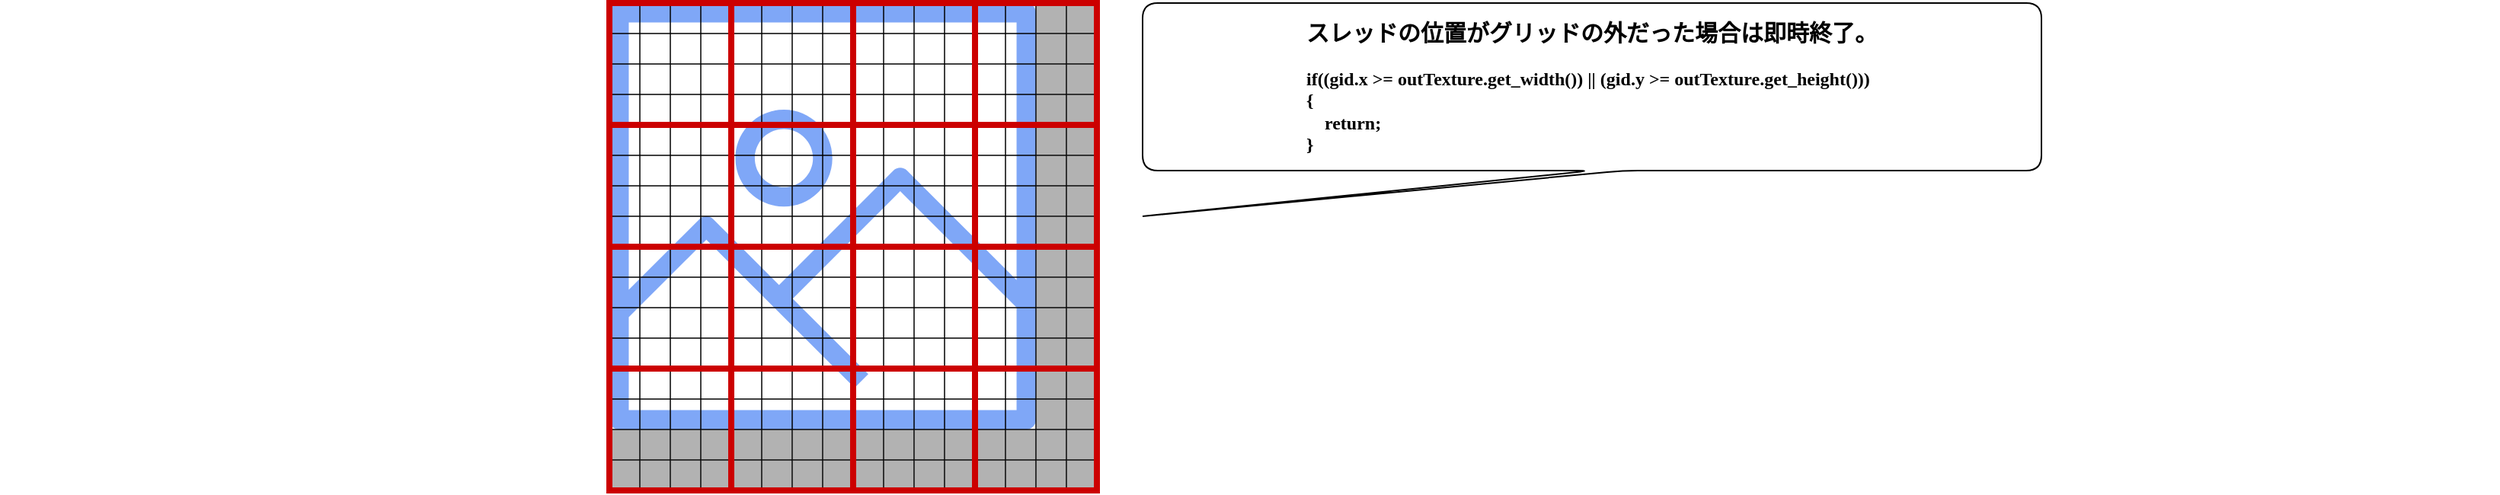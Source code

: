 <mxfile version="21.1.2" type="device">
  <diagram id="IPethDhe6ZVQqmIALtQ7" name="ページ1">
    <mxGraphModel dx="1418" dy="1944" grid="1" gridSize="10" guides="1" tooltips="1" connect="1" arrows="1" fold="1" page="1" pageScale="1" pageWidth="827" pageHeight="1169" math="0" shadow="0">
      <root>
        <mxCell id="0" />
        <mxCell id="1" parent="0" />
        <mxCell id="JXRzYk3_wMIeTqWAo9iV-1" value="" style="sketch=0;outlineConnect=0;fillColor=#0050ef;strokeColor=#001DBC;dashed=0;verticalLabelPosition=bottom;verticalAlign=top;align=center;html=1;fontSize=12;fontStyle=0;aspect=fixed;pointerEvents=1;shape=mxgraph.aws4.container_registry_image;fontColor=#ffffff;opacity=50;" vertex="1" parent="1">
          <mxGeometry x="400" width="280" height="280" as="geometry" />
        </mxCell>
        <mxCell id="JXRzYk3_wMIeTqWAo9iV-2" value="" style="whiteSpace=wrap;html=1;aspect=fixed;opacity=50;fillColor=none;" vertex="1" parent="1">
          <mxGeometry x="400" width="20" height="20" as="geometry" />
        </mxCell>
        <mxCell id="JXRzYk3_wMIeTqWAo9iV-3" value="" style="whiteSpace=wrap;html=1;aspect=fixed;opacity=50;fillColor=none;" vertex="1" parent="1">
          <mxGeometry x="400" y="20" width="20" height="20" as="geometry" />
        </mxCell>
        <mxCell id="JXRzYk3_wMIeTqWAo9iV-4" value="" style="whiteSpace=wrap;html=1;aspect=fixed;opacity=50;fillColor=none;" vertex="1" parent="1">
          <mxGeometry x="400" y="40" width="20" height="20" as="geometry" />
        </mxCell>
        <mxCell id="JXRzYk3_wMIeTqWAo9iV-5" value="" style="whiteSpace=wrap;html=1;aspect=fixed;opacity=50;fillColor=none;" vertex="1" parent="1">
          <mxGeometry x="400" y="60" width="20" height="20" as="geometry" />
        </mxCell>
        <mxCell id="JXRzYk3_wMIeTqWAo9iV-6" value="" style="whiteSpace=wrap;html=1;aspect=fixed;opacity=50;fillColor=none;" vertex="1" parent="1">
          <mxGeometry x="420" width="20" height="20" as="geometry" />
        </mxCell>
        <mxCell id="JXRzYk3_wMIeTqWAo9iV-7" value="" style="whiteSpace=wrap;html=1;aspect=fixed;opacity=50;fillColor=none;" vertex="1" parent="1">
          <mxGeometry x="420" y="20" width="20" height="20" as="geometry" />
        </mxCell>
        <mxCell id="JXRzYk3_wMIeTqWAo9iV-8" value="" style="whiteSpace=wrap;html=1;aspect=fixed;opacity=50;fillColor=none;" vertex="1" parent="1">
          <mxGeometry x="420" y="40" width="20" height="20" as="geometry" />
        </mxCell>
        <mxCell id="JXRzYk3_wMIeTqWAo9iV-9" value="" style="whiteSpace=wrap;html=1;aspect=fixed;opacity=50;fillColor=none;" vertex="1" parent="1">
          <mxGeometry x="420" y="60" width="20" height="20" as="geometry" />
        </mxCell>
        <mxCell id="JXRzYk3_wMIeTqWAo9iV-10" value="" style="whiteSpace=wrap;html=1;aspect=fixed;opacity=50;fillColor=none;" vertex="1" parent="1">
          <mxGeometry x="440" width="20" height="20" as="geometry" />
        </mxCell>
        <mxCell id="JXRzYk3_wMIeTqWAo9iV-11" value="" style="whiteSpace=wrap;html=1;aspect=fixed;opacity=50;fillColor=none;" vertex="1" parent="1">
          <mxGeometry x="440" y="20" width="20" height="20" as="geometry" />
        </mxCell>
        <mxCell id="JXRzYk3_wMIeTqWAo9iV-12" value="" style="whiteSpace=wrap;html=1;aspect=fixed;opacity=50;fillColor=none;" vertex="1" parent="1">
          <mxGeometry x="440" y="40" width="20" height="20" as="geometry" />
        </mxCell>
        <mxCell id="JXRzYk3_wMIeTqWAo9iV-13" value="" style="whiteSpace=wrap;html=1;aspect=fixed;opacity=50;fillColor=none;" vertex="1" parent="1">
          <mxGeometry x="440" y="60" width="20" height="20" as="geometry" />
        </mxCell>
        <mxCell id="JXRzYk3_wMIeTqWAo9iV-14" value="" style="whiteSpace=wrap;html=1;aspect=fixed;opacity=50;fillColor=none;" vertex="1" parent="1">
          <mxGeometry x="460" width="20" height="20" as="geometry" />
        </mxCell>
        <mxCell id="JXRzYk3_wMIeTqWAo9iV-15" value="" style="whiteSpace=wrap;html=1;aspect=fixed;opacity=50;fillColor=none;" vertex="1" parent="1">
          <mxGeometry x="460" y="20" width="20" height="20" as="geometry" />
        </mxCell>
        <mxCell id="JXRzYk3_wMIeTqWAo9iV-16" value="" style="whiteSpace=wrap;html=1;aspect=fixed;opacity=50;fillColor=none;" vertex="1" parent="1">
          <mxGeometry x="460" y="40" width="20" height="20" as="geometry" />
        </mxCell>
        <mxCell id="JXRzYk3_wMIeTqWAo9iV-17" value="" style="whiteSpace=wrap;html=1;aspect=fixed;opacity=50;fillColor=none;" vertex="1" parent="1">
          <mxGeometry x="460" y="60" width="20" height="20" as="geometry" />
        </mxCell>
        <mxCell id="JXRzYk3_wMIeTqWAo9iV-18" value="" style="whiteSpace=wrap;html=1;aspect=fixed;opacity=50;fillColor=none;" vertex="1" parent="1">
          <mxGeometry x="480" width="20" height="20" as="geometry" />
        </mxCell>
        <mxCell id="JXRzYk3_wMIeTqWAo9iV-19" value="" style="whiteSpace=wrap;html=1;aspect=fixed;opacity=50;fillColor=none;" vertex="1" parent="1">
          <mxGeometry x="480" y="20" width="20" height="20" as="geometry" />
        </mxCell>
        <mxCell id="JXRzYk3_wMIeTqWAo9iV-20" value="" style="whiteSpace=wrap;html=1;aspect=fixed;opacity=50;fillColor=none;" vertex="1" parent="1">
          <mxGeometry x="480" y="40" width="20" height="20" as="geometry" />
        </mxCell>
        <mxCell id="JXRzYk3_wMIeTqWAo9iV-21" value="" style="whiteSpace=wrap;html=1;aspect=fixed;opacity=50;fillColor=none;" vertex="1" parent="1">
          <mxGeometry x="480" y="60" width="20" height="20" as="geometry" />
        </mxCell>
        <mxCell id="JXRzYk3_wMIeTqWAo9iV-22" value="" style="whiteSpace=wrap;html=1;aspect=fixed;opacity=50;fillColor=none;" vertex="1" parent="1">
          <mxGeometry x="500" width="20" height="20" as="geometry" />
        </mxCell>
        <mxCell id="JXRzYk3_wMIeTqWAo9iV-23" value="" style="whiteSpace=wrap;html=1;aspect=fixed;opacity=50;fillColor=none;" vertex="1" parent="1">
          <mxGeometry x="500" y="20" width="20" height="20" as="geometry" />
        </mxCell>
        <mxCell id="JXRzYk3_wMIeTqWAo9iV-24" value="" style="whiteSpace=wrap;html=1;aspect=fixed;opacity=50;fillColor=none;" vertex="1" parent="1">
          <mxGeometry x="500" y="40" width="20" height="20" as="geometry" />
        </mxCell>
        <mxCell id="JXRzYk3_wMIeTqWAo9iV-25" value="" style="whiteSpace=wrap;html=1;aspect=fixed;opacity=50;fillColor=none;" vertex="1" parent="1">
          <mxGeometry x="500" y="60" width="20" height="20" as="geometry" />
        </mxCell>
        <mxCell id="JXRzYk3_wMIeTqWAo9iV-26" value="" style="whiteSpace=wrap;html=1;aspect=fixed;opacity=50;fillColor=none;" vertex="1" parent="1">
          <mxGeometry x="520" width="20" height="20" as="geometry" />
        </mxCell>
        <mxCell id="JXRzYk3_wMIeTqWAo9iV-27" value="" style="whiteSpace=wrap;html=1;aspect=fixed;opacity=50;fillColor=none;" vertex="1" parent="1">
          <mxGeometry x="520" y="20" width="20" height="20" as="geometry" />
        </mxCell>
        <mxCell id="JXRzYk3_wMIeTqWAo9iV-28" value="" style="whiteSpace=wrap;html=1;aspect=fixed;opacity=50;fillColor=none;" vertex="1" parent="1">
          <mxGeometry x="520" y="40" width="20" height="20" as="geometry" />
        </mxCell>
        <mxCell id="JXRzYk3_wMIeTqWAo9iV-29" value="" style="whiteSpace=wrap;html=1;aspect=fixed;opacity=50;fillColor=none;" vertex="1" parent="1">
          <mxGeometry x="520" y="60" width="20" height="20" as="geometry" />
        </mxCell>
        <mxCell id="JXRzYk3_wMIeTqWAo9iV-30" value="" style="whiteSpace=wrap;html=1;aspect=fixed;opacity=50;fillColor=none;" vertex="1" parent="1">
          <mxGeometry x="540" width="20" height="20" as="geometry" />
        </mxCell>
        <mxCell id="JXRzYk3_wMIeTqWAo9iV-31" value="" style="whiteSpace=wrap;html=1;aspect=fixed;opacity=50;fillColor=none;" vertex="1" parent="1">
          <mxGeometry x="540" y="20" width="20" height="20" as="geometry" />
        </mxCell>
        <mxCell id="JXRzYk3_wMIeTqWAo9iV-32" value="" style="whiteSpace=wrap;html=1;aspect=fixed;opacity=50;fillColor=none;" vertex="1" parent="1">
          <mxGeometry x="540" y="40" width="20" height="20" as="geometry" />
        </mxCell>
        <mxCell id="JXRzYk3_wMIeTqWAo9iV-33" value="" style="whiteSpace=wrap;html=1;aspect=fixed;opacity=50;fillColor=none;" vertex="1" parent="1">
          <mxGeometry x="540" y="60" width="20" height="20" as="geometry" />
        </mxCell>
        <mxCell id="JXRzYk3_wMIeTqWAo9iV-34" value="" style="whiteSpace=wrap;html=1;aspect=fixed;opacity=50;fillColor=none;" vertex="1" parent="1">
          <mxGeometry x="560" width="20" height="20" as="geometry" />
        </mxCell>
        <mxCell id="JXRzYk3_wMIeTqWAo9iV-35" value="" style="whiteSpace=wrap;html=1;aspect=fixed;opacity=50;fillColor=none;" vertex="1" parent="1">
          <mxGeometry x="560" y="20" width="20" height="20" as="geometry" />
        </mxCell>
        <mxCell id="JXRzYk3_wMIeTqWAo9iV-36" value="" style="whiteSpace=wrap;html=1;aspect=fixed;opacity=50;fillColor=none;" vertex="1" parent="1">
          <mxGeometry x="560" y="40" width="20" height="20" as="geometry" />
        </mxCell>
        <mxCell id="JXRzYk3_wMIeTqWAo9iV-37" value="" style="whiteSpace=wrap;html=1;aspect=fixed;opacity=50;fillColor=none;" vertex="1" parent="1">
          <mxGeometry x="560" y="60" width="20" height="20" as="geometry" />
        </mxCell>
        <mxCell id="JXRzYk3_wMIeTqWAo9iV-38" value="" style="whiteSpace=wrap;html=1;aspect=fixed;opacity=50;fillColor=none;" vertex="1" parent="1">
          <mxGeometry x="580" width="20" height="20" as="geometry" />
        </mxCell>
        <mxCell id="JXRzYk3_wMIeTqWAo9iV-39" value="" style="whiteSpace=wrap;html=1;aspect=fixed;opacity=50;fillColor=none;" vertex="1" parent="1">
          <mxGeometry x="580" y="20" width="20" height="20" as="geometry" />
        </mxCell>
        <mxCell id="JXRzYk3_wMIeTqWAo9iV-40" value="" style="whiteSpace=wrap;html=1;aspect=fixed;opacity=50;fillColor=none;" vertex="1" parent="1">
          <mxGeometry x="580" y="40" width="20" height="20" as="geometry" />
        </mxCell>
        <mxCell id="JXRzYk3_wMIeTqWAo9iV-41" value="" style="whiteSpace=wrap;html=1;aspect=fixed;opacity=50;fillColor=none;" vertex="1" parent="1">
          <mxGeometry x="580" y="60" width="20" height="20" as="geometry" />
        </mxCell>
        <mxCell id="JXRzYk3_wMIeTqWAo9iV-42" value="" style="whiteSpace=wrap;html=1;aspect=fixed;opacity=50;fillColor=none;" vertex="1" parent="1">
          <mxGeometry x="600" width="20" height="20" as="geometry" />
        </mxCell>
        <mxCell id="JXRzYk3_wMIeTqWAo9iV-43" value="" style="whiteSpace=wrap;html=1;aspect=fixed;opacity=50;fillColor=none;" vertex="1" parent="1">
          <mxGeometry x="600" y="20" width="20" height="20" as="geometry" />
        </mxCell>
        <mxCell id="JXRzYk3_wMIeTqWAo9iV-44" value="" style="whiteSpace=wrap;html=1;aspect=fixed;opacity=50;fillColor=none;" vertex="1" parent="1">
          <mxGeometry x="600" y="40" width="20" height="20" as="geometry" />
        </mxCell>
        <mxCell id="JXRzYk3_wMIeTqWAo9iV-45" value="" style="whiteSpace=wrap;html=1;aspect=fixed;opacity=50;fillColor=none;" vertex="1" parent="1">
          <mxGeometry x="600" y="60" width="20" height="20" as="geometry" />
        </mxCell>
        <mxCell id="JXRzYk3_wMIeTqWAo9iV-46" value="" style="whiteSpace=wrap;html=1;aspect=fixed;opacity=50;fillColor=none;" vertex="1" parent="1">
          <mxGeometry x="620" width="20" height="20" as="geometry" />
        </mxCell>
        <mxCell id="JXRzYk3_wMIeTqWAo9iV-47" value="" style="whiteSpace=wrap;html=1;aspect=fixed;opacity=50;fillColor=none;" vertex="1" parent="1">
          <mxGeometry x="620" y="20" width="20" height="20" as="geometry" />
        </mxCell>
        <mxCell id="JXRzYk3_wMIeTqWAo9iV-48" value="" style="whiteSpace=wrap;html=1;aspect=fixed;opacity=50;fillColor=none;" vertex="1" parent="1">
          <mxGeometry x="620" y="40" width="20" height="20" as="geometry" />
        </mxCell>
        <mxCell id="JXRzYk3_wMIeTqWAo9iV-49" value="" style="whiteSpace=wrap;html=1;aspect=fixed;opacity=50;fillColor=none;" vertex="1" parent="1">
          <mxGeometry x="620" y="60" width="20" height="20" as="geometry" />
        </mxCell>
        <mxCell id="JXRzYk3_wMIeTqWAo9iV-50" value="" style="whiteSpace=wrap;html=1;aspect=fixed;opacity=50;fillColor=none;" vertex="1" parent="1">
          <mxGeometry x="640" width="20" height="20" as="geometry" />
        </mxCell>
        <mxCell id="JXRzYk3_wMIeTqWAo9iV-51" value="" style="whiteSpace=wrap;html=1;aspect=fixed;opacity=50;fillColor=none;" vertex="1" parent="1">
          <mxGeometry x="640" y="20" width="20" height="20" as="geometry" />
        </mxCell>
        <mxCell id="JXRzYk3_wMIeTqWAo9iV-52" value="" style="whiteSpace=wrap;html=1;aspect=fixed;opacity=50;fillColor=none;" vertex="1" parent="1">
          <mxGeometry x="640" y="40" width="20" height="20" as="geometry" />
        </mxCell>
        <mxCell id="JXRzYk3_wMIeTqWAo9iV-53" value="" style="whiteSpace=wrap;html=1;aspect=fixed;opacity=50;fillColor=none;" vertex="1" parent="1">
          <mxGeometry x="640" y="60" width="20" height="20" as="geometry" />
        </mxCell>
        <mxCell id="JXRzYk3_wMIeTqWAo9iV-54" value="" style="whiteSpace=wrap;html=1;aspect=fixed;opacity=50;fillColor=none;" vertex="1" parent="1">
          <mxGeometry x="660" width="20" height="20" as="geometry" />
        </mxCell>
        <mxCell id="JXRzYk3_wMIeTqWAo9iV-55" value="" style="whiteSpace=wrap;html=1;aspect=fixed;opacity=50;fillColor=none;" vertex="1" parent="1">
          <mxGeometry x="660" y="20" width="20" height="20" as="geometry" />
        </mxCell>
        <mxCell id="JXRzYk3_wMIeTqWAo9iV-56" value="" style="whiteSpace=wrap;html=1;aspect=fixed;opacity=50;fillColor=none;" vertex="1" parent="1">
          <mxGeometry x="660" y="40" width="20" height="20" as="geometry" />
        </mxCell>
        <mxCell id="JXRzYk3_wMIeTqWAo9iV-57" value="" style="whiteSpace=wrap;html=1;aspect=fixed;opacity=50;fillColor=none;" vertex="1" parent="1">
          <mxGeometry x="660" y="60" width="20" height="20" as="geometry" />
        </mxCell>
        <mxCell id="JXRzYk3_wMIeTqWAo9iV-58" value="" style="whiteSpace=wrap;html=1;aspect=fixed;opacity=50;fillColor=#666666;strokeColor=default;fontColor=default;" vertex="1" parent="1">
          <mxGeometry x="680" width="20" height="20" as="geometry" />
        </mxCell>
        <mxCell id="JXRzYk3_wMIeTqWAo9iV-59" value="" style="whiteSpace=wrap;html=1;aspect=fixed;opacity=50;fillColor=#666666;strokeColor=default;fontColor=default;" vertex="1" parent="1">
          <mxGeometry x="680" y="20" width="20" height="20" as="geometry" />
        </mxCell>
        <mxCell id="JXRzYk3_wMIeTqWAo9iV-60" value="" style="whiteSpace=wrap;html=1;aspect=fixed;opacity=50;fillColor=#666666;strokeColor=default;fontColor=default;" vertex="1" parent="1">
          <mxGeometry x="680" y="40" width="20" height="20" as="geometry" />
        </mxCell>
        <mxCell id="JXRzYk3_wMIeTqWAo9iV-61" value="" style="whiteSpace=wrap;html=1;aspect=fixed;opacity=50;fillColor=#666666;strokeColor=default;fontColor=default;" vertex="1" parent="1">
          <mxGeometry x="680" y="60" width="20" height="20" as="geometry" />
        </mxCell>
        <mxCell id="JXRzYk3_wMIeTqWAo9iV-62" value="" style="whiteSpace=wrap;html=1;aspect=fixed;opacity=50;fillColor=#666666;strokeColor=default;fontColor=default;" vertex="1" parent="1">
          <mxGeometry x="700" width="20" height="20" as="geometry" />
        </mxCell>
        <mxCell id="JXRzYk3_wMIeTqWAo9iV-63" value="" style="whiteSpace=wrap;html=1;aspect=fixed;opacity=50;fillColor=#666666;strokeColor=default;fontColor=default;" vertex="1" parent="1">
          <mxGeometry x="700" y="20" width="20" height="20" as="geometry" />
        </mxCell>
        <mxCell id="JXRzYk3_wMIeTqWAo9iV-64" value="" style="whiteSpace=wrap;html=1;aspect=fixed;opacity=50;fillColor=#666666;strokeColor=default;fontColor=default;" vertex="1" parent="1">
          <mxGeometry x="700" y="40" width="20" height="20" as="geometry" />
        </mxCell>
        <mxCell id="JXRzYk3_wMIeTqWAo9iV-65" value="" style="whiteSpace=wrap;html=1;aspect=fixed;opacity=50;fillColor=#666666;strokeColor=default;fontColor=default;" vertex="1" parent="1">
          <mxGeometry x="700" y="60" width="20" height="20" as="geometry" />
        </mxCell>
        <mxCell id="JXRzYk3_wMIeTqWAo9iV-66" value="" style="whiteSpace=wrap;html=1;aspect=fixed;opacity=50;fillColor=none;" vertex="1" parent="1">
          <mxGeometry x="400" y="80" width="20" height="20" as="geometry" />
        </mxCell>
        <mxCell id="JXRzYk3_wMIeTqWAo9iV-67" value="" style="whiteSpace=wrap;html=1;aspect=fixed;opacity=50;fillColor=none;" vertex="1" parent="1">
          <mxGeometry x="400" y="100" width="20" height="20" as="geometry" />
        </mxCell>
        <mxCell id="JXRzYk3_wMIeTqWAo9iV-68" value="" style="whiteSpace=wrap;html=1;aspect=fixed;opacity=50;fillColor=none;" vertex="1" parent="1">
          <mxGeometry x="400" y="120" width="20" height="20" as="geometry" />
        </mxCell>
        <mxCell id="JXRzYk3_wMIeTqWAo9iV-69" value="" style="whiteSpace=wrap;html=1;aspect=fixed;opacity=50;fillColor=none;" vertex="1" parent="1">
          <mxGeometry x="400" y="140" width="20" height="20" as="geometry" />
        </mxCell>
        <mxCell id="JXRzYk3_wMIeTqWAo9iV-70" value="" style="whiteSpace=wrap;html=1;aspect=fixed;opacity=50;fillColor=none;" vertex="1" parent="1">
          <mxGeometry x="420" y="80" width="20" height="20" as="geometry" />
        </mxCell>
        <mxCell id="JXRzYk3_wMIeTqWAo9iV-71" value="" style="whiteSpace=wrap;html=1;aspect=fixed;opacity=50;fillColor=none;" vertex="1" parent="1">
          <mxGeometry x="420" y="100" width="20" height="20" as="geometry" />
        </mxCell>
        <mxCell id="JXRzYk3_wMIeTqWAo9iV-72" value="" style="whiteSpace=wrap;html=1;aspect=fixed;opacity=50;fillColor=none;" vertex="1" parent="1">
          <mxGeometry x="420" y="120" width="20" height="20" as="geometry" />
        </mxCell>
        <mxCell id="JXRzYk3_wMIeTqWAo9iV-73" value="" style="whiteSpace=wrap;html=1;aspect=fixed;opacity=50;fillColor=none;" vertex="1" parent="1">
          <mxGeometry x="420" y="140" width="20" height="20" as="geometry" />
        </mxCell>
        <mxCell id="JXRzYk3_wMIeTqWAo9iV-74" value="" style="whiteSpace=wrap;html=1;aspect=fixed;opacity=50;fillColor=none;" vertex="1" parent="1">
          <mxGeometry x="440" y="80" width="20" height="20" as="geometry" />
        </mxCell>
        <mxCell id="JXRzYk3_wMIeTqWAo9iV-75" value="" style="whiteSpace=wrap;html=1;aspect=fixed;opacity=50;fillColor=none;" vertex="1" parent="1">
          <mxGeometry x="440" y="100" width="20" height="20" as="geometry" />
        </mxCell>
        <mxCell id="JXRzYk3_wMIeTqWAo9iV-76" value="" style="whiteSpace=wrap;html=1;aspect=fixed;opacity=50;fillColor=none;" vertex="1" parent="1">
          <mxGeometry x="440" y="120" width="20" height="20" as="geometry" />
        </mxCell>
        <mxCell id="JXRzYk3_wMIeTqWAo9iV-77" value="" style="whiteSpace=wrap;html=1;aspect=fixed;opacity=50;fillColor=none;" vertex="1" parent="1">
          <mxGeometry x="440" y="140" width="20" height="20" as="geometry" />
        </mxCell>
        <mxCell id="JXRzYk3_wMIeTqWAo9iV-78" value="" style="whiteSpace=wrap;html=1;aspect=fixed;opacity=50;fillColor=none;" vertex="1" parent="1">
          <mxGeometry x="460" y="80" width="20" height="20" as="geometry" />
        </mxCell>
        <mxCell id="JXRzYk3_wMIeTqWAo9iV-79" value="" style="whiteSpace=wrap;html=1;aspect=fixed;opacity=50;fillColor=none;" vertex="1" parent="1">
          <mxGeometry x="460" y="100" width="20" height="20" as="geometry" />
        </mxCell>
        <mxCell id="JXRzYk3_wMIeTqWAo9iV-80" value="" style="whiteSpace=wrap;html=1;aspect=fixed;opacity=50;fillColor=none;" vertex="1" parent="1">
          <mxGeometry x="460" y="120" width="20" height="20" as="geometry" />
        </mxCell>
        <mxCell id="JXRzYk3_wMIeTqWAo9iV-81" value="" style="whiteSpace=wrap;html=1;aspect=fixed;opacity=50;fillColor=none;" vertex="1" parent="1">
          <mxGeometry x="460" y="140" width="20" height="20" as="geometry" />
        </mxCell>
        <mxCell id="JXRzYk3_wMIeTqWAo9iV-82" value="" style="whiteSpace=wrap;html=1;aspect=fixed;opacity=50;fillColor=none;" vertex="1" parent="1">
          <mxGeometry x="480" y="80" width="20" height="20" as="geometry" />
        </mxCell>
        <mxCell id="JXRzYk3_wMIeTqWAo9iV-83" value="" style="whiteSpace=wrap;html=1;aspect=fixed;opacity=50;fillColor=none;" vertex="1" parent="1">
          <mxGeometry x="480" y="100" width="20" height="20" as="geometry" />
        </mxCell>
        <mxCell id="JXRzYk3_wMIeTqWAo9iV-84" value="" style="whiteSpace=wrap;html=1;aspect=fixed;opacity=50;fillColor=none;" vertex="1" parent="1">
          <mxGeometry x="480" y="120" width="20" height="20" as="geometry" />
        </mxCell>
        <mxCell id="JXRzYk3_wMIeTqWAo9iV-85" value="" style="whiteSpace=wrap;html=1;aspect=fixed;opacity=50;fillColor=none;" vertex="1" parent="1">
          <mxGeometry x="480" y="140" width="20" height="20" as="geometry" />
        </mxCell>
        <mxCell id="JXRzYk3_wMIeTqWAo9iV-86" value="" style="whiteSpace=wrap;html=1;aspect=fixed;opacity=50;fillColor=none;" vertex="1" parent="1">
          <mxGeometry x="500" y="80" width="20" height="20" as="geometry" />
        </mxCell>
        <mxCell id="JXRzYk3_wMIeTqWAo9iV-87" value="" style="whiteSpace=wrap;html=1;aspect=fixed;opacity=50;fillColor=none;" vertex="1" parent="1">
          <mxGeometry x="500" y="100" width="20" height="20" as="geometry" />
        </mxCell>
        <mxCell id="JXRzYk3_wMIeTqWAo9iV-88" value="" style="whiteSpace=wrap;html=1;aspect=fixed;opacity=50;fillColor=none;" vertex="1" parent="1">
          <mxGeometry x="500" y="120" width="20" height="20" as="geometry" />
        </mxCell>
        <mxCell id="JXRzYk3_wMIeTqWAo9iV-89" value="" style="whiteSpace=wrap;html=1;aspect=fixed;opacity=50;fillColor=none;" vertex="1" parent="1">
          <mxGeometry x="500" y="140" width="20" height="20" as="geometry" />
        </mxCell>
        <mxCell id="JXRzYk3_wMIeTqWAo9iV-90" value="" style="whiteSpace=wrap;html=1;aspect=fixed;opacity=50;fillColor=none;" vertex="1" parent="1">
          <mxGeometry x="520" y="80" width="20" height="20" as="geometry" />
        </mxCell>
        <mxCell id="JXRzYk3_wMIeTqWAo9iV-91" value="" style="whiteSpace=wrap;html=1;aspect=fixed;opacity=50;fillColor=none;" vertex="1" parent="1">
          <mxGeometry x="520" y="100" width="20" height="20" as="geometry" />
        </mxCell>
        <mxCell id="JXRzYk3_wMIeTqWAo9iV-92" value="" style="whiteSpace=wrap;html=1;aspect=fixed;opacity=50;fillColor=none;" vertex="1" parent="1">
          <mxGeometry x="520" y="120" width="20" height="20" as="geometry" />
        </mxCell>
        <mxCell id="JXRzYk3_wMIeTqWAo9iV-93" value="" style="whiteSpace=wrap;html=1;aspect=fixed;opacity=50;fillColor=none;" vertex="1" parent="1">
          <mxGeometry x="520" y="140" width="20" height="20" as="geometry" />
        </mxCell>
        <mxCell id="JXRzYk3_wMIeTqWAo9iV-94" value="" style="whiteSpace=wrap;html=1;aspect=fixed;opacity=50;fillColor=none;" vertex="1" parent="1">
          <mxGeometry x="540" y="80" width="20" height="20" as="geometry" />
        </mxCell>
        <mxCell id="JXRzYk3_wMIeTqWAo9iV-95" value="" style="whiteSpace=wrap;html=1;aspect=fixed;opacity=50;fillColor=none;" vertex="1" parent="1">
          <mxGeometry x="540" y="100" width="20" height="20" as="geometry" />
        </mxCell>
        <mxCell id="JXRzYk3_wMIeTqWAo9iV-96" value="" style="whiteSpace=wrap;html=1;aspect=fixed;opacity=50;fillColor=none;" vertex="1" parent="1">
          <mxGeometry x="540" y="120" width="20" height="20" as="geometry" />
        </mxCell>
        <mxCell id="JXRzYk3_wMIeTqWAo9iV-97" value="" style="whiteSpace=wrap;html=1;aspect=fixed;opacity=50;fillColor=none;" vertex="1" parent="1">
          <mxGeometry x="540" y="140" width="20" height="20" as="geometry" />
        </mxCell>
        <mxCell id="JXRzYk3_wMIeTqWAo9iV-98" value="" style="whiteSpace=wrap;html=1;aspect=fixed;opacity=50;fillColor=none;" vertex="1" parent="1">
          <mxGeometry x="560" y="80" width="20" height="20" as="geometry" />
        </mxCell>
        <mxCell id="JXRzYk3_wMIeTqWAo9iV-99" value="" style="whiteSpace=wrap;html=1;aspect=fixed;opacity=50;fillColor=none;" vertex="1" parent="1">
          <mxGeometry x="560" y="100" width="20" height="20" as="geometry" />
        </mxCell>
        <mxCell id="JXRzYk3_wMIeTqWAo9iV-100" value="" style="whiteSpace=wrap;html=1;aspect=fixed;opacity=50;fillColor=none;" vertex="1" parent="1">
          <mxGeometry x="560" y="120" width="20" height="20" as="geometry" />
        </mxCell>
        <mxCell id="JXRzYk3_wMIeTqWAo9iV-101" value="" style="whiteSpace=wrap;html=1;aspect=fixed;opacity=50;fillColor=none;" vertex="1" parent="1">
          <mxGeometry x="560" y="140" width="20" height="20" as="geometry" />
        </mxCell>
        <mxCell id="JXRzYk3_wMIeTqWAo9iV-102" value="" style="whiteSpace=wrap;html=1;aspect=fixed;opacity=50;fillColor=none;" vertex="1" parent="1">
          <mxGeometry x="580" y="80" width="20" height="20" as="geometry" />
        </mxCell>
        <mxCell id="JXRzYk3_wMIeTqWAo9iV-103" value="" style="whiteSpace=wrap;html=1;aspect=fixed;opacity=50;fillColor=none;" vertex="1" parent="1">
          <mxGeometry x="580" y="100" width="20" height="20" as="geometry" />
        </mxCell>
        <mxCell id="JXRzYk3_wMIeTqWAo9iV-104" value="" style="whiteSpace=wrap;html=1;aspect=fixed;opacity=50;fillColor=none;" vertex="1" parent="1">
          <mxGeometry x="580" y="120" width="20" height="20" as="geometry" />
        </mxCell>
        <mxCell id="JXRzYk3_wMIeTqWAo9iV-105" value="" style="whiteSpace=wrap;html=1;aspect=fixed;opacity=50;fillColor=none;" vertex="1" parent="1">
          <mxGeometry x="580" y="140" width="20" height="20" as="geometry" />
        </mxCell>
        <mxCell id="JXRzYk3_wMIeTqWAo9iV-106" value="" style="whiteSpace=wrap;html=1;aspect=fixed;opacity=50;fillColor=none;" vertex="1" parent="1">
          <mxGeometry x="600" y="80" width="20" height="20" as="geometry" />
        </mxCell>
        <mxCell id="JXRzYk3_wMIeTqWAo9iV-107" value="" style="whiteSpace=wrap;html=1;aspect=fixed;opacity=50;fillColor=none;" vertex="1" parent="1">
          <mxGeometry x="600" y="100" width="20" height="20" as="geometry" />
        </mxCell>
        <mxCell id="JXRzYk3_wMIeTqWAo9iV-108" value="" style="whiteSpace=wrap;html=1;aspect=fixed;opacity=50;fillColor=none;" vertex="1" parent="1">
          <mxGeometry x="600" y="120" width="20" height="20" as="geometry" />
        </mxCell>
        <mxCell id="JXRzYk3_wMIeTqWAo9iV-109" value="" style="whiteSpace=wrap;html=1;aspect=fixed;opacity=50;fillColor=none;" vertex="1" parent="1">
          <mxGeometry x="600" y="140" width="20" height="20" as="geometry" />
        </mxCell>
        <mxCell id="JXRzYk3_wMIeTqWAo9iV-110" value="" style="whiteSpace=wrap;html=1;aspect=fixed;opacity=50;fillColor=none;" vertex="1" parent="1">
          <mxGeometry x="620" y="80" width="20" height="20" as="geometry" />
        </mxCell>
        <mxCell id="JXRzYk3_wMIeTqWAo9iV-111" value="" style="whiteSpace=wrap;html=1;aspect=fixed;opacity=50;fillColor=none;" vertex="1" parent="1">
          <mxGeometry x="620" y="100" width="20" height="20" as="geometry" />
        </mxCell>
        <mxCell id="JXRzYk3_wMIeTqWAo9iV-112" value="" style="whiteSpace=wrap;html=1;aspect=fixed;opacity=50;fillColor=none;" vertex="1" parent="1">
          <mxGeometry x="620" y="120" width="20" height="20" as="geometry" />
        </mxCell>
        <mxCell id="JXRzYk3_wMIeTqWAo9iV-113" value="" style="whiteSpace=wrap;html=1;aspect=fixed;opacity=50;fillColor=none;" vertex="1" parent="1">
          <mxGeometry x="620" y="140" width="20" height="20" as="geometry" />
        </mxCell>
        <mxCell id="JXRzYk3_wMIeTqWAo9iV-114" value="" style="whiteSpace=wrap;html=1;aspect=fixed;opacity=50;fillColor=none;" vertex="1" parent="1">
          <mxGeometry x="640" y="80" width="20" height="20" as="geometry" />
        </mxCell>
        <mxCell id="JXRzYk3_wMIeTqWAo9iV-115" value="" style="whiteSpace=wrap;html=1;aspect=fixed;opacity=50;fillColor=none;" vertex="1" parent="1">
          <mxGeometry x="640" y="100" width="20" height="20" as="geometry" />
        </mxCell>
        <mxCell id="JXRzYk3_wMIeTqWAo9iV-116" value="" style="whiteSpace=wrap;html=1;aspect=fixed;opacity=50;fillColor=none;" vertex="1" parent="1">
          <mxGeometry x="640" y="120" width="20" height="20" as="geometry" />
        </mxCell>
        <mxCell id="JXRzYk3_wMIeTqWAo9iV-117" value="" style="whiteSpace=wrap;html=1;aspect=fixed;opacity=50;fillColor=none;" vertex="1" parent="1">
          <mxGeometry x="640" y="140" width="20" height="20" as="geometry" />
        </mxCell>
        <mxCell id="JXRzYk3_wMIeTqWAo9iV-118" value="" style="whiteSpace=wrap;html=1;aspect=fixed;opacity=50;fillColor=none;" vertex="1" parent="1">
          <mxGeometry x="660" y="80" width="20" height="20" as="geometry" />
        </mxCell>
        <mxCell id="JXRzYk3_wMIeTqWAo9iV-119" value="" style="whiteSpace=wrap;html=1;aspect=fixed;opacity=50;fillColor=none;" vertex="1" parent="1">
          <mxGeometry x="660" y="100" width="20" height="20" as="geometry" />
        </mxCell>
        <mxCell id="JXRzYk3_wMIeTqWAo9iV-120" value="" style="whiteSpace=wrap;html=1;aspect=fixed;opacity=50;fillColor=none;" vertex="1" parent="1">
          <mxGeometry x="660" y="120" width="20" height="20" as="geometry" />
        </mxCell>
        <mxCell id="JXRzYk3_wMIeTqWAo9iV-121" value="" style="whiteSpace=wrap;html=1;aspect=fixed;opacity=50;fillColor=none;" vertex="1" parent="1">
          <mxGeometry x="660" y="140" width="20" height="20" as="geometry" />
        </mxCell>
        <mxCell id="JXRzYk3_wMIeTqWAo9iV-122" value="" style="whiteSpace=wrap;html=1;aspect=fixed;opacity=50;fillColor=#666666;strokeColor=default;fontColor=default;" vertex="1" parent="1">
          <mxGeometry x="680" y="80" width="20" height="20" as="geometry" />
        </mxCell>
        <mxCell id="JXRzYk3_wMIeTqWAo9iV-123" value="" style="whiteSpace=wrap;html=1;aspect=fixed;opacity=50;fillColor=#666666;strokeColor=default;fontColor=default;" vertex="1" parent="1">
          <mxGeometry x="680" y="100" width="20" height="20" as="geometry" />
        </mxCell>
        <mxCell id="JXRzYk3_wMIeTqWAo9iV-124" value="" style="whiteSpace=wrap;html=1;aspect=fixed;opacity=50;fillColor=#666666;strokeColor=default;fontColor=default;" vertex="1" parent="1">
          <mxGeometry x="680" y="120" width="20" height="20" as="geometry" />
        </mxCell>
        <mxCell id="JXRzYk3_wMIeTqWAo9iV-125" value="" style="whiteSpace=wrap;html=1;aspect=fixed;opacity=50;fillColor=#666666;strokeColor=default;fontColor=default;" vertex="1" parent="1">
          <mxGeometry x="680" y="140" width="20" height="20" as="geometry" />
        </mxCell>
        <mxCell id="JXRzYk3_wMIeTqWAo9iV-126" value="" style="whiteSpace=wrap;html=1;aspect=fixed;opacity=50;fillColor=#666666;strokeColor=default;fontColor=default;" vertex="1" parent="1">
          <mxGeometry x="700" y="80" width="20" height="20" as="geometry" />
        </mxCell>
        <mxCell id="JXRzYk3_wMIeTqWAo9iV-127" value="" style="whiteSpace=wrap;html=1;aspect=fixed;opacity=50;fillColor=#666666;strokeColor=default;fontColor=default;" vertex="1" parent="1">
          <mxGeometry x="700" y="100" width="20" height="20" as="geometry" />
        </mxCell>
        <mxCell id="JXRzYk3_wMIeTqWAo9iV-128" value="" style="whiteSpace=wrap;html=1;aspect=fixed;opacity=50;fillColor=#666666;strokeColor=default;fontColor=default;" vertex="1" parent="1">
          <mxGeometry x="700" y="120" width="20" height="20" as="geometry" />
        </mxCell>
        <mxCell id="JXRzYk3_wMIeTqWAo9iV-129" value="" style="whiteSpace=wrap;html=1;aspect=fixed;opacity=50;fillColor=#666666;strokeColor=default;fontColor=default;" vertex="1" parent="1">
          <mxGeometry x="700" y="140" width="20" height="20" as="geometry" />
        </mxCell>
        <mxCell id="JXRzYk3_wMIeTqWAo9iV-130" value="" style="whiteSpace=wrap;html=1;aspect=fixed;opacity=50;fillColor=none;" vertex="1" parent="1">
          <mxGeometry x="400" y="160" width="20" height="20" as="geometry" />
        </mxCell>
        <mxCell id="JXRzYk3_wMIeTqWAo9iV-131" value="" style="whiteSpace=wrap;html=1;aspect=fixed;opacity=50;fillColor=none;" vertex="1" parent="1">
          <mxGeometry x="400" y="180" width="20" height="20" as="geometry" />
        </mxCell>
        <mxCell id="JXRzYk3_wMIeTqWAo9iV-132" value="" style="whiteSpace=wrap;html=1;aspect=fixed;opacity=50;fillColor=none;" vertex="1" parent="1">
          <mxGeometry x="400" y="200" width="20" height="20" as="geometry" />
        </mxCell>
        <mxCell id="JXRzYk3_wMIeTqWAo9iV-133" value="" style="whiteSpace=wrap;html=1;aspect=fixed;opacity=50;fillColor=none;" vertex="1" parent="1">
          <mxGeometry x="400" y="220" width="20" height="20" as="geometry" />
        </mxCell>
        <mxCell id="JXRzYk3_wMIeTqWAo9iV-134" value="" style="whiteSpace=wrap;html=1;aspect=fixed;opacity=50;fillColor=none;" vertex="1" parent="1">
          <mxGeometry x="420" y="160" width="20" height="20" as="geometry" />
        </mxCell>
        <mxCell id="JXRzYk3_wMIeTqWAo9iV-135" value="" style="whiteSpace=wrap;html=1;aspect=fixed;opacity=50;fillColor=none;" vertex="1" parent="1">
          <mxGeometry x="420" y="180" width="20" height="20" as="geometry" />
        </mxCell>
        <mxCell id="JXRzYk3_wMIeTqWAo9iV-136" value="" style="whiteSpace=wrap;html=1;aspect=fixed;opacity=50;fillColor=none;" vertex="1" parent="1">
          <mxGeometry x="420" y="200" width="20" height="20" as="geometry" />
        </mxCell>
        <mxCell id="JXRzYk3_wMIeTqWAo9iV-137" value="" style="whiteSpace=wrap;html=1;aspect=fixed;opacity=50;fillColor=none;" vertex="1" parent="1">
          <mxGeometry x="420" y="220" width="20" height="20" as="geometry" />
        </mxCell>
        <mxCell id="JXRzYk3_wMIeTqWAo9iV-138" value="" style="whiteSpace=wrap;html=1;aspect=fixed;opacity=50;fillColor=none;" vertex="1" parent="1">
          <mxGeometry x="440" y="160" width="20" height="20" as="geometry" />
        </mxCell>
        <mxCell id="JXRzYk3_wMIeTqWAo9iV-139" value="" style="whiteSpace=wrap;html=1;aspect=fixed;opacity=50;fillColor=none;" vertex="1" parent="1">
          <mxGeometry x="440" y="180" width="20" height="20" as="geometry" />
        </mxCell>
        <mxCell id="JXRzYk3_wMIeTqWAo9iV-140" value="" style="whiteSpace=wrap;html=1;aspect=fixed;opacity=50;fillColor=none;" vertex="1" parent="1">
          <mxGeometry x="440" y="200" width="20" height="20" as="geometry" />
        </mxCell>
        <mxCell id="JXRzYk3_wMIeTqWAo9iV-141" value="" style="whiteSpace=wrap;html=1;aspect=fixed;opacity=50;fillColor=none;" vertex="1" parent="1">
          <mxGeometry x="440" y="220" width="20" height="20" as="geometry" />
        </mxCell>
        <mxCell id="JXRzYk3_wMIeTqWAo9iV-142" value="" style="whiteSpace=wrap;html=1;aspect=fixed;opacity=50;fillColor=none;" vertex="1" parent="1">
          <mxGeometry x="460" y="160" width="20" height="20" as="geometry" />
        </mxCell>
        <mxCell id="JXRzYk3_wMIeTqWAo9iV-143" value="" style="whiteSpace=wrap;html=1;aspect=fixed;opacity=50;fillColor=none;" vertex="1" parent="1">
          <mxGeometry x="460" y="180" width="20" height="20" as="geometry" />
        </mxCell>
        <mxCell id="JXRzYk3_wMIeTqWAo9iV-144" value="" style="whiteSpace=wrap;html=1;aspect=fixed;opacity=50;fillColor=none;" vertex="1" parent="1">
          <mxGeometry x="460" y="200" width="20" height="20" as="geometry" />
        </mxCell>
        <mxCell id="JXRzYk3_wMIeTqWAo9iV-145" value="" style="whiteSpace=wrap;html=1;aspect=fixed;opacity=50;fillColor=none;" vertex="1" parent="1">
          <mxGeometry x="460" y="220" width="20" height="20" as="geometry" />
        </mxCell>
        <mxCell id="JXRzYk3_wMIeTqWAo9iV-146" value="" style="whiteSpace=wrap;html=1;aspect=fixed;opacity=50;fillColor=none;" vertex="1" parent="1">
          <mxGeometry x="480" y="160" width="20" height="20" as="geometry" />
        </mxCell>
        <mxCell id="JXRzYk3_wMIeTqWAo9iV-147" value="" style="whiteSpace=wrap;html=1;aspect=fixed;opacity=50;fillColor=none;" vertex="1" parent="1">
          <mxGeometry x="480" y="180" width="20" height="20" as="geometry" />
        </mxCell>
        <mxCell id="JXRzYk3_wMIeTqWAo9iV-148" value="" style="whiteSpace=wrap;html=1;aspect=fixed;opacity=50;fillColor=none;" vertex="1" parent="1">
          <mxGeometry x="480" y="200" width="20" height="20" as="geometry" />
        </mxCell>
        <mxCell id="JXRzYk3_wMIeTqWAo9iV-149" value="" style="whiteSpace=wrap;html=1;aspect=fixed;opacity=50;fillColor=none;" vertex="1" parent="1">
          <mxGeometry x="480" y="220" width="20" height="20" as="geometry" />
        </mxCell>
        <mxCell id="JXRzYk3_wMIeTqWAo9iV-150" value="" style="whiteSpace=wrap;html=1;aspect=fixed;opacity=50;fillColor=none;" vertex="1" parent="1">
          <mxGeometry x="500" y="160" width="20" height="20" as="geometry" />
        </mxCell>
        <mxCell id="JXRzYk3_wMIeTqWAo9iV-151" value="" style="whiteSpace=wrap;html=1;aspect=fixed;opacity=50;fillColor=none;" vertex="1" parent="1">
          <mxGeometry x="500" y="180" width="20" height="20" as="geometry" />
        </mxCell>
        <mxCell id="JXRzYk3_wMIeTqWAo9iV-152" value="" style="whiteSpace=wrap;html=1;aspect=fixed;opacity=50;fillColor=none;" vertex="1" parent="1">
          <mxGeometry x="500" y="200" width="20" height="20" as="geometry" />
        </mxCell>
        <mxCell id="JXRzYk3_wMIeTqWAo9iV-153" value="" style="whiteSpace=wrap;html=1;aspect=fixed;opacity=50;fillColor=none;" vertex="1" parent="1">
          <mxGeometry x="500" y="220" width="20" height="20" as="geometry" />
        </mxCell>
        <mxCell id="JXRzYk3_wMIeTqWAo9iV-154" value="" style="whiteSpace=wrap;html=1;aspect=fixed;opacity=50;fillColor=none;" vertex="1" parent="1">
          <mxGeometry x="520" y="160" width="20" height="20" as="geometry" />
        </mxCell>
        <mxCell id="JXRzYk3_wMIeTqWAo9iV-155" value="" style="whiteSpace=wrap;html=1;aspect=fixed;opacity=50;fillColor=none;" vertex="1" parent="1">
          <mxGeometry x="520" y="180" width="20" height="20" as="geometry" />
        </mxCell>
        <mxCell id="JXRzYk3_wMIeTqWAo9iV-156" value="" style="whiteSpace=wrap;html=1;aspect=fixed;opacity=50;fillColor=none;" vertex="1" parent="1">
          <mxGeometry x="520" y="200" width="20" height="20" as="geometry" />
        </mxCell>
        <mxCell id="JXRzYk3_wMIeTqWAo9iV-157" value="" style="whiteSpace=wrap;html=1;aspect=fixed;opacity=50;fillColor=none;" vertex="1" parent="1">
          <mxGeometry x="520" y="220" width="20" height="20" as="geometry" />
        </mxCell>
        <mxCell id="JXRzYk3_wMIeTqWAo9iV-158" value="" style="whiteSpace=wrap;html=1;aspect=fixed;opacity=50;fillColor=none;" vertex="1" parent="1">
          <mxGeometry x="540" y="160" width="20" height="20" as="geometry" />
        </mxCell>
        <mxCell id="JXRzYk3_wMIeTqWAo9iV-159" value="" style="whiteSpace=wrap;html=1;aspect=fixed;opacity=50;fillColor=none;" vertex="1" parent="1">
          <mxGeometry x="540" y="180" width="20" height="20" as="geometry" />
        </mxCell>
        <mxCell id="JXRzYk3_wMIeTqWAo9iV-160" value="" style="whiteSpace=wrap;html=1;aspect=fixed;opacity=50;fillColor=none;" vertex="1" parent="1">
          <mxGeometry x="540" y="200" width="20" height="20" as="geometry" />
        </mxCell>
        <mxCell id="JXRzYk3_wMIeTqWAo9iV-161" value="" style="whiteSpace=wrap;html=1;aspect=fixed;opacity=50;fillColor=none;" vertex="1" parent="1">
          <mxGeometry x="540" y="220" width="20" height="20" as="geometry" />
        </mxCell>
        <mxCell id="JXRzYk3_wMIeTqWAo9iV-162" value="" style="whiteSpace=wrap;html=1;aspect=fixed;opacity=50;fillColor=none;" vertex="1" parent="1">
          <mxGeometry x="560" y="160" width="20" height="20" as="geometry" />
        </mxCell>
        <mxCell id="JXRzYk3_wMIeTqWAo9iV-163" value="" style="whiteSpace=wrap;html=1;aspect=fixed;opacity=50;fillColor=none;" vertex="1" parent="1">
          <mxGeometry x="560" y="180" width="20" height="20" as="geometry" />
        </mxCell>
        <mxCell id="JXRzYk3_wMIeTqWAo9iV-164" value="" style="whiteSpace=wrap;html=1;aspect=fixed;opacity=50;fillColor=none;" vertex="1" parent="1">
          <mxGeometry x="560" y="200" width="20" height="20" as="geometry" />
        </mxCell>
        <mxCell id="JXRzYk3_wMIeTqWAo9iV-165" value="" style="whiteSpace=wrap;html=1;aspect=fixed;opacity=50;fillColor=none;" vertex="1" parent="1">
          <mxGeometry x="560" y="220" width="20" height="20" as="geometry" />
        </mxCell>
        <mxCell id="JXRzYk3_wMIeTqWAo9iV-166" value="" style="whiteSpace=wrap;html=1;aspect=fixed;opacity=50;fillColor=none;" vertex="1" parent="1">
          <mxGeometry x="580" y="160" width="20" height="20" as="geometry" />
        </mxCell>
        <mxCell id="JXRzYk3_wMIeTqWAo9iV-167" value="" style="whiteSpace=wrap;html=1;aspect=fixed;opacity=50;fillColor=none;" vertex="1" parent="1">
          <mxGeometry x="580" y="180" width="20" height="20" as="geometry" />
        </mxCell>
        <mxCell id="JXRzYk3_wMIeTqWAo9iV-168" value="" style="whiteSpace=wrap;html=1;aspect=fixed;opacity=50;fillColor=none;" vertex="1" parent="1">
          <mxGeometry x="580" y="200" width="20" height="20" as="geometry" />
        </mxCell>
        <mxCell id="JXRzYk3_wMIeTqWAo9iV-169" value="" style="whiteSpace=wrap;html=1;aspect=fixed;opacity=50;fillColor=none;" vertex="1" parent="1">
          <mxGeometry x="580" y="220" width="20" height="20" as="geometry" />
        </mxCell>
        <mxCell id="JXRzYk3_wMIeTqWAo9iV-170" value="" style="whiteSpace=wrap;html=1;aspect=fixed;opacity=50;fillColor=none;" vertex="1" parent="1">
          <mxGeometry x="600" y="160" width="20" height="20" as="geometry" />
        </mxCell>
        <mxCell id="JXRzYk3_wMIeTqWAo9iV-171" value="" style="whiteSpace=wrap;html=1;aspect=fixed;opacity=50;fillColor=none;" vertex="1" parent="1">
          <mxGeometry x="600" y="180" width="20" height="20" as="geometry" />
        </mxCell>
        <mxCell id="JXRzYk3_wMIeTqWAo9iV-172" value="" style="whiteSpace=wrap;html=1;aspect=fixed;opacity=50;fillColor=none;" vertex="1" parent="1">
          <mxGeometry x="600" y="200" width="20" height="20" as="geometry" />
        </mxCell>
        <mxCell id="JXRzYk3_wMIeTqWAo9iV-173" value="" style="whiteSpace=wrap;html=1;aspect=fixed;opacity=50;fillColor=none;" vertex="1" parent="1">
          <mxGeometry x="600" y="220" width="20" height="20" as="geometry" />
        </mxCell>
        <mxCell id="JXRzYk3_wMIeTqWAo9iV-174" value="" style="whiteSpace=wrap;html=1;aspect=fixed;opacity=50;fillColor=none;" vertex="1" parent="1">
          <mxGeometry x="620" y="160" width="20" height="20" as="geometry" />
        </mxCell>
        <mxCell id="JXRzYk3_wMIeTqWAo9iV-175" value="" style="whiteSpace=wrap;html=1;aspect=fixed;opacity=50;fillColor=none;" vertex="1" parent="1">
          <mxGeometry x="620" y="180" width="20" height="20" as="geometry" />
        </mxCell>
        <mxCell id="JXRzYk3_wMIeTqWAo9iV-176" value="" style="whiteSpace=wrap;html=1;aspect=fixed;opacity=50;fillColor=none;" vertex="1" parent="1">
          <mxGeometry x="620" y="200" width="20" height="20" as="geometry" />
        </mxCell>
        <mxCell id="JXRzYk3_wMIeTqWAo9iV-177" value="" style="whiteSpace=wrap;html=1;aspect=fixed;opacity=50;fillColor=none;" vertex="1" parent="1">
          <mxGeometry x="620" y="220" width="20" height="20" as="geometry" />
        </mxCell>
        <mxCell id="JXRzYk3_wMIeTqWAo9iV-178" value="" style="whiteSpace=wrap;html=1;aspect=fixed;opacity=50;fillColor=none;" vertex="1" parent="1">
          <mxGeometry x="640" y="160" width="20" height="20" as="geometry" />
        </mxCell>
        <mxCell id="JXRzYk3_wMIeTqWAo9iV-179" value="" style="whiteSpace=wrap;html=1;aspect=fixed;opacity=50;fillColor=none;" vertex="1" parent="1">
          <mxGeometry x="640" y="180" width="20" height="20" as="geometry" />
        </mxCell>
        <mxCell id="JXRzYk3_wMIeTqWAo9iV-180" value="" style="whiteSpace=wrap;html=1;aspect=fixed;opacity=50;fillColor=none;" vertex="1" parent="1">
          <mxGeometry x="640" y="200" width="20" height="20" as="geometry" />
        </mxCell>
        <mxCell id="JXRzYk3_wMIeTqWAo9iV-181" value="" style="whiteSpace=wrap;html=1;aspect=fixed;opacity=50;fillColor=none;" vertex="1" parent="1">
          <mxGeometry x="640" y="220" width="20" height="20" as="geometry" />
        </mxCell>
        <mxCell id="JXRzYk3_wMIeTqWAo9iV-182" value="" style="whiteSpace=wrap;html=1;aspect=fixed;opacity=50;fillColor=none;" vertex="1" parent="1">
          <mxGeometry x="660" y="160" width="20" height="20" as="geometry" />
        </mxCell>
        <mxCell id="JXRzYk3_wMIeTqWAo9iV-183" value="" style="whiteSpace=wrap;html=1;aspect=fixed;opacity=50;fillColor=none;" vertex="1" parent="1">
          <mxGeometry x="660" y="180" width="20" height="20" as="geometry" />
        </mxCell>
        <mxCell id="JXRzYk3_wMIeTqWAo9iV-184" value="" style="whiteSpace=wrap;html=1;aspect=fixed;opacity=50;fillColor=none;" vertex="1" parent="1">
          <mxGeometry x="660" y="200" width="20" height="20" as="geometry" />
        </mxCell>
        <mxCell id="JXRzYk3_wMIeTqWAo9iV-185" value="" style="whiteSpace=wrap;html=1;aspect=fixed;opacity=50;fillColor=none;" vertex="1" parent="1">
          <mxGeometry x="660" y="220" width="20" height="20" as="geometry" />
        </mxCell>
        <mxCell id="JXRzYk3_wMIeTqWAo9iV-186" value="" style="whiteSpace=wrap;html=1;aspect=fixed;opacity=50;fillColor=#666666;strokeColor=default;fontColor=default;" vertex="1" parent="1">
          <mxGeometry x="680" y="160" width="20" height="20" as="geometry" />
        </mxCell>
        <mxCell id="JXRzYk3_wMIeTqWAo9iV-187" value="" style="whiteSpace=wrap;html=1;aspect=fixed;opacity=50;fillColor=#666666;strokeColor=default;fontColor=default;" vertex="1" parent="1">
          <mxGeometry x="680" y="180" width="20" height="20" as="geometry" />
        </mxCell>
        <mxCell id="JXRzYk3_wMIeTqWAo9iV-188" value="" style="whiteSpace=wrap;html=1;aspect=fixed;opacity=50;fillColor=#666666;strokeColor=default;fontColor=default;" vertex="1" parent="1">
          <mxGeometry x="680" y="200" width="20" height="20" as="geometry" />
        </mxCell>
        <mxCell id="JXRzYk3_wMIeTqWAo9iV-189" value="" style="whiteSpace=wrap;html=1;aspect=fixed;opacity=50;fillColor=#666666;strokeColor=default;fontColor=default;" vertex="1" parent="1">
          <mxGeometry x="680" y="220" width="20" height="20" as="geometry" />
        </mxCell>
        <mxCell id="JXRzYk3_wMIeTqWAo9iV-190" value="" style="whiteSpace=wrap;html=1;aspect=fixed;opacity=50;fillColor=#666666;strokeColor=default;fontColor=default;" vertex="1" parent="1">
          <mxGeometry x="700" y="160" width="20" height="20" as="geometry" />
        </mxCell>
        <mxCell id="JXRzYk3_wMIeTqWAo9iV-191" value="" style="whiteSpace=wrap;html=1;aspect=fixed;opacity=50;fillColor=#666666;strokeColor=default;fontColor=default;" vertex="1" parent="1">
          <mxGeometry x="700" y="180" width="20" height="20" as="geometry" />
        </mxCell>
        <mxCell id="JXRzYk3_wMIeTqWAo9iV-192" value="" style="whiteSpace=wrap;html=1;aspect=fixed;opacity=50;fillColor=#666666;strokeColor=default;fontColor=default;" vertex="1" parent="1">
          <mxGeometry x="700" y="200" width="20" height="20" as="geometry" />
        </mxCell>
        <mxCell id="JXRzYk3_wMIeTqWAo9iV-193" value="" style="whiteSpace=wrap;html=1;aspect=fixed;opacity=50;fillColor=#666666;strokeColor=default;fontColor=default;" vertex="1" parent="1">
          <mxGeometry x="700" y="220" width="20" height="20" as="geometry" />
        </mxCell>
        <mxCell id="JXRzYk3_wMIeTqWAo9iV-194" value="" style="whiteSpace=wrap;html=1;aspect=fixed;opacity=50;fillColor=none;" vertex="1" parent="1">
          <mxGeometry x="400" y="240" width="20" height="20" as="geometry" />
        </mxCell>
        <mxCell id="JXRzYk3_wMIeTqWAo9iV-195" value="" style="whiteSpace=wrap;html=1;aspect=fixed;opacity=50;fillColor=none;" vertex="1" parent="1">
          <mxGeometry x="400" y="260" width="20" height="20" as="geometry" />
        </mxCell>
        <mxCell id="JXRzYk3_wMIeTqWAo9iV-196" value="" style="whiteSpace=wrap;html=1;aspect=fixed;opacity=50;fillColor=#666666;strokeColor=default;fontColor=default;" vertex="1" parent="1">
          <mxGeometry x="400" y="280" width="20" height="20" as="geometry" />
        </mxCell>
        <mxCell id="JXRzYk3_wMIeTqWAo9iV-197" value="" style="whiteSpace=wrap;html=1;aspect=fixed;opacity=50;fillColor=#666666;" vertex="1" parent="1">
          <mxGeometry x="400" y="300" width="20" height="20" as="geometry" />
        </mxCell>
        <mxCell id="JXRzYk3_wMIeTqWAo9iV-198" value="" style="whiteSpace=wrap;html=1;aspect=fixed;opacity=50;fillColor=none;" vertex="1" parent="1">
          <mxGeometry x="420" y="240" width="20" height="20" as="geometry" />
        </mxCell>
        <mxCell id="JXRzYk3_wMIeTqWAo9iV-199" value="" style="whiteSpace=wrap;html=1;aspect=fixed;opacity=50;fillColor=none;" vertex="1" parent="1">
          <mxGeometry x="420" y="260" width="20" height="20" as="geometry" />
        </mxCell>
        <mxCell id="JXRzYk3_wMIeTqWAo9iV-200" value="" style="whiteSpace=wrap;html=1;aspect=fixed;opacity=50;fillColor=#666666;strokeColor=default;fontColor=default;" vertex="1" parent="1">
          <mxGeometry x="420" y="280" width="20" height="20" as="geometry" />
        </mxCell>
        <mxCell id="JXRzYk3_wMIeTqWAo9iV-201" value="" style="whiteSpace=wrap;html=1;aspect=fixed;opacity=50;fillColor=#666666;strokeColor=default;fontColor=default;" vertex="1" parent="1">
          <mxGeometry x="420" y="300" width="20" height="20" as="geometry" />
        </mxCell>
        <mxCell id="JXRzYk3_wMIeTqWAo9iV-202" value="" style="whiteSpace=wrap;html=1;aspect=fixed;opacity=50;fillColor=none;" vertex="1" parent="1">
          <mxGeometry x="440" y="240" width="20" height="20" as="geometry" />
        </mxCell>
        <mxCell id="JXRzYk3_wMIeTqWAo9iV-203" value="" style="whiteSpace=wrap;html=1;aspect=fixed;opacity=50;fillColor=none;" vertex="1" parent="1">
          <mxGeometry x="440" y="260" width="20" height="20" as="geometry" />
        </mxCell>
        <mxCell id="JXRzYk3_wMIeTqWAo9iV-204" value="" style="whiteSpace=wrap;html=1;aspect=fixed;opacity=50;fillColor=#666666;strokeColor=default;fontColor=default;" vertex="1" parent="1">
          <mxGeometry x="440" y="280" width="20" height="20" as="geometry" />
        </mxCell>
        <mxCell id="JXRzYk3_wMIeTqWAo9iV-205" value="" style="whiteSpace=wrap;html=1;aspect=fixed;opacity=50;fillColor=#666666;strokeColor=default;fontColor=default;" vertex="1" parent="1">
          <mxGeometry x="440" y="300" width="20" height="20" as="geometry" />
        </mxCell>
        <mxCell id="JXRzYk3_wMIeTqWAo9iV-206" value="" style="whiteSpace=wrap;html=1;aspect=fixed;opacity=50;fillColor=none;" vertex="1" parent="1">
          <mxGeometry x="460" y="240" width="20" height="20" as="geometry" />
        </mxCell>
        <mxCell id="JXRzYk3_wMIeTqWAo9iV-207" value="" style="whiteSpace=wrap;html=1;aspect=fixed;opacity=50;fillColor=none;" vertex="1" parent="1">
          <mxGeometry x="460" y="260" width="20" height="20" as="geometry" />
        </mxCell>
        <mxCell id="JXRzYk3_wMIeTqWAo9iV-208" value="" style="whiteSpace=wrap;html=1;aspect=fixed;opacity=50;fillColor=#666666;strokeColor=default;fontColor=default;" vertex="1" parent="1">
          <mxGeometry x="460" y="280" width="20" height="20" as="geometry" />
        </mxCell>
        <mxCell id="JXRzYk3_wMIeTqWAo9iV-209" value="" style="whiteSpace=wrap;html=1;aspect=fixed;opacity=50;fillColor=#666666;strokeColor=default;fontColor=default;" vertex="1" parent="1">
          <mxGeometry x="460" y="300" width="20" height="20" as="geometry" />
        </mxCell>
        <mxCell id="JXRzYk3_wMIeTqWAo9iV-210" value="" style="whiteSpace=wrap;html=1;aspect=fixed;opacity=50;fillColor=none;" vertex="1" parent="1">
          <mxGeometry x="480" y="240" width="20" height="20" as="geometry" />
        </mxCell>
        <mxCell id="JXRzYk3_wMIeTqWAo9iV-211" value="" style="whiteSpace=wrap;html=1;aspect=fixed;opacity=50;fillColor=none;" vertex="1" parent="1">
          <mxGeometry x="480" y="260" width="20" height="20" as="geometry" />
        </mxCell>
        <mxCell id="JXRzYk3_wMIeTqWAo9iV-212" value="" style="whiteSpace=wrap;html=1;aspect=fixed;opacity=50;fillColor=#666666;strokeColor=default;fontColor=default;" vertex="1" parent="1">
          <mxGeometry x="480" y="280" width="20" height="20" as="geometry" />
        </mxCell>
        <mxCell id="JXRzYk3_wMIeTqWAo9iV-213" value="" style="whiteSpace=wrap;html=1;aspect=fixed;opacity=50;fillColor=#666666;strokeColor=default;fontColor=default;" vertex="1" parent="1">
          <mxGeometry x="480" y="300" width="20" height="20" as="geometry" />
        </mxCell>
        <mxCell id="JXRzYk3_wMIeTqWAo9iV-214" value="" style="whiteSpace=wrap;html=1;aspect=fixed;opacity=50;fillColor=none;" vertex="1" parent="1">
          <mxGeometry x="500" y="240" width="20" height="20" as="geometry" />
        </mxCell>
        <mxCell id="JXRzYk3_wMIeTqWAo9iV-215" value="" style="whiteSpace=wrap;html=1;aspect=fixed;opacity=50;fillColor=none;" vertex="1" parent="1">
          <mxGeometry x="500" y="260" width="20" height="20" as="geometry" />
        </mxCell>
        <mxCell id="JXRzYk3_wMIeTqWAo9iV-216" value="" style="whiteSpace=wrap;html=1;aspect=fixed;opacity=50;fillColor=#666666;strokeColor=default;fontColor=default;" vertex="1" parent="1">
          <mxGeometry x="500" y="280" width="20" height="20" as="geometry" />
        </mxCell>
        <mxCell id="JXRzYk3_wMIeTqWAo9iV-217" value="" style="whiteSpace=wrap;html=1;aspect=fixed;opacity=50;fillColor=#666666;strokeColor=default;fontColor=default;" vertex="1" parent="1">
          <mxGeometry x="500" y="300" width="20" height="20" as="geometry" />
        </mxCell>
        <mxCell id="JXRzYk3_wMIeTqWAo9iV-218" value="" style="whiteSpace=wrap;html=1;aspect=fixed;opacity=50;fillColor=none;" vertex="1" parent="1">
          <mxGeometry x="520" y="240" width="20" height="20" as="geometry" />
        </mxCell>
        <mxCell id="JXRzYk3_wMIeTqWAo9iV-219" value="" style="whiteSpace=wrap;html=1;aspect=fixed;opacity=50;fillColor=none;" vertex="1" parent="1">
          <mxGeometry x="520" y="260" width="20" height="20" as="geometry" />
        </mxCell>
        <mxCell id="JXRzYk3_wMIeTqWAo9iV-220" value="" style="whiteSpace=wrap;html=1;aspect=fixed;opacity=50;fillColor=#666666;strokeColor=default;fontColor=default;" vertex="1" parent="1">
          <mxGeometry x="520" y="280" width="20" height="20" as="geometry" />
        </mxCell>
        <mxCell id="JXRzYk3_wMIeTqWAo9iV-221" value="" style="whiteSpace=wrap;html=1;aspect=fixed;opacity=50;fillColor=#666666;strokeColor=default;fontColor=default;" vertex="1" parent="1">
          <mxGeometry x="520" y="300" width="20" height="20" as="geometry" />
        </mxCell>
        <mxCell id="JXRzYk3_wMIeTqWAo9iV-222" value="" style="whiteSpace=wrap;html=1;aspect=fixed;opacity=50;fillColor=none;" vertex="1" parent="1">
          <mxGeometry x="540" y="240" width="20" height="20" as="geometry" />
        </mxCell>
        <mxCell id="JXRzYk3_wMIeTqWAo9iV-223" value="" style="whiteSpace=wrap;html=1;aspect=fixed;opacity=50;fillColor=none;" vertex="1" parent="1">
          <mxGeometry x="540" y="260" width="20" height="20" as="geometry" />
        </mxCell>
        <mxCell id="JXRzYk3_wMIeTqWAo9iV-224" value="" style="whiteSpace=wrap;html=1;aspect=fixed;opacity=50;fillColor=#666666;strokeColor=default;fontColor=default;" vertex="1" parent="1">
          <mxGeometry x="540" y="280" width="20" height="20" as="geometry" />
        </mxCell>
        <mxCell id="JXRzYk3_wMIeTqWAo9iV-225" value="" style="whiteSpace=wrap;html=1;aspect=fixed;opacity=50;fillColor=#666666;strokeColor=default;fontColor=default;" vertex="1" parent="1">
          <mxGeometry x="540" y="300" width="20" height="20" as="geometry" />
        </mxCell>
        <mxCell id="JXRzYk3_wMIeTqWAo9iV-226" value="" style="whiteSpace=wrap;html=1;aspect=fixed;opacity=50;fillColor=none;" vertex="1" parent="1">
          <mxGeometry x="560" y="240" width="20" height="20" as="geometry" />
        </mxCell>
        <mxCell id="JXRzYk3_wMIeTqWAo9iV-227" value="" style="whiteSpace=wrap;html=1;aspect=fixed;opacity=50;fillColor=none;" vertex="1" parent="1">
          <mxGeometry x="560" y="260" width="20" height="20" as="geometry" />
        </mxCell>
        <mxCell id="JXRzYk3_wMIeTqWAo9iV-228" value="" style="whiteSpace=wrap;html=1;aspect=fixed;opacity=50;fillColor=#666666;strokeColor=default;fontColor=default;" vertex="1" parent="1">
          <mxGeometry x="560" y="280" width="20" height="20" as="geometry" />
        </mxCell>
        <mxCell id="JXRzYk3_wMIeTqWAo9iV-229" value="" style="whiteSpace=wrap;html=1;aspect=fixed;opacity=50;fillColor=#666666;strokeColor=default;fontColor=default;" vertex="1" parent="1">
          <mxGeometry x="560" y="300" width="20" height="20" as="geometry" />
        </mxCell>
        <mxCell id="JXRzYk3_wMIeTqWAo9iV-230" value="" style="whiteSpace=wrap;html=1;aspect=fixed;opacity=50;fillColor=none;" vertex="1" parent="1">
          <mxGeometry x="580" y="240" width="20" height="20" as="geometry" />
        </mxCell>
        <mxCell id="JXRzYk3_wMIeTqWAo9iV-231" value="" style="whiteSpace=wrap;html=1;aspect=fixed;opacity=50;fillColor=none;" vertex="1" parent="1">
          <mxGeometry x="580" y="260" width="20" height="20" as="geometry" />
        </mxCell>
        <mxCell id="JXRzYk3_wMIeTqWAo9iV-232" value="" style="whiteSpace=wrap;html=1;aspect=fixed;opacity=50;fillColor=#666666;strokeColor=default;fontColor=default;" vertex="1" parent="1">
          <mxGeometry x="580" y="280" width="20" height="20" as="geometry" />
        </mxCell>
        <mxCell id="JXRzYk3_wMIeTqWAo9iV-233" value="" style="whiteSpace=wrap;html=1;aspect=fixed;opacity=50;fillColor=#666666;strokeColor=default;fontColor=default;" vertex="1" parent="1">
          <mxGeometry x="580" y="300" width="20" height="20" as="geometry" />
        </mxCell>
        <mxCell id="JXRzYk3_wMIeTqWAo9iV-234" value="" style="whiteSpace=wrap;html=1;aspect=fixed;opacity=50;fillColor=none;" vertex="1" parent="1">
          <mxGeometry x="600" y="240" width="20" height="20" as="geometry" />
        </mxCell>
        <mxCell id="JXRzYk3_wMIeTqWAo9iV-235" value="" style="whiteSpace=wrap;html=1;aspect=fixed;opacity=50;fillColor=none;" vertex="1" parent="1">
          <mxGeometry x="600" y="260" width="20" height="20" as="geometry" />
        </mxCell>
        <mxCell id="JXRzYk3_wMIeTqWAo9iV-236" value="" style="whiteSpace=wrap;html=1;aspect=fixed;opacity=50;fillColor=#666666;strokeColor=default;fontColor=default;" vertex="1" parent="1">
          <mxGeometry x="600" y="280" width="20" height="20" as="geometry" />
        </mxCell>
        <mxCell id="JXRzYk3_wMIeTqWAo9iV-237" value="" style="whiteSpace=wrap;html=1;aspect=fixed;opacity=50;fillColor=#666666;strokeColor=default;fontColor=default;" vertex="1" parent="1">
          <mxGeometry x="600" y="300" width="20" height="20" as="geometry" />
        </mxCell>
        <mxCell id="JXRzYk3_wMIeTqWAo9iV-238" value="" style="whiteSpace=wrap;html=1;aspect=fixed;opacity=50;fillColor=none;" vertex="1" parent="1">
          <mxGeometry x="620" y="240" width="20" height="20" as="geometry" />
        </mxCell>
        <mxCell id="JXRzYk3_wMIeTqWAo9iV-239" value="" style="whiteSpace=wrap;html=1;aspect=fixed;opacity=50;fillColor=none;" vertex="1" parent="1">
          <mxGeometry x="620" y="260" width="20" height="20" as="geometry" />
        </mxCell>
        <mxCell id="JXRzYk3_wMIeTqWAo9iV-240" value="" style="whiteSpace=wrap;html=1;aspect=fixed;opacity=50;fillColor=#666666;strokeColor=default;fontColor=default;" vertex="1" parent="1">
          <mxGeometry x="620" y="280" width="20" height="20" as="geometry" />
        </mxCell>
        <mxCell id="JXRzYk3_wMIeTqWAo9iV-241" value="" style="whiteSpace=wrap;html=1;aspect=fixed;opacity=50;fillColor=#666666;strokeColor=default;fontColor=default;" vertex="1" parent="1">
          <mxGeometry x="620" y="300" width="20" height="20" as="geometry" />
        </mxCell>
        <mxCell id="JXRzYk3_wMIeTqWAo9iV-242" value="" style="whiteSpace=wrap;html=1;aspect=fixed;opacity=50;fillColor=none;" vertex="1" parent="1">
          <mxGeometry x="640" y="240" width="20" height="20" as="geometry" />
        </mxCell>
        <mxCell id="JXRzYk3_wMIeTqWAo9iV-243" value="" style="whiteSpace=wrap;html=1;aspect=fixed;opacity=50;fillColor=none;" vertex="1" parent="1">
          <mxGeometry x="640" y="260" width="20" height="20" as="geometry" />
        </mxCell>
        <mxCell id="JXRzYk3_wMIeTqWAo9iV-244" value="" style="whiteSpace=wrap;html=1;aspect=fixed;opacity=50;fillColor=#666666;strokeColor=default;fontColor=default;" vertex="1" parent="1">
          <mxGeometry x="640" y="280" width="20" height="20" as="geometry" />
        </mxCell>
        <mxCell id="JXRzYk3_wMIeTqWAo9iV-245" value="" style="whiteSpace=wrap;html=1;aspect=fixed;opacity=50;fillColor=#666666;strokeColor=default;fontColor=default;" vertex="1" parent="1">
          <mxGeometry x="640" y="300" width="20" height="20" as="geometry" />
        </mxCell>
        <mxCell id="JXRzYk3_wMIeTqWAo9iV-246" value="" style="whiteSpace=wrap;html=1;aspect=fixed;opacity=50;fillColor=none;" vertex="1" parent="1">
          <mxGeometry x="660" y="240" width="20" height="20" as="geometry" />
        </mxCell>
        <mxCell id="JXRzYk3_wMIeTqWAo9iV-247" value="" style="whiteSpace=wrap;html=1;aspect=fixed;opacity=50;fillColor=none;" vertex="1" parent="1">
          <mxGeometry x="660" y="260" width="20" height="20" as="geometry" />
        </mxCell>
        <mxCell id="JXRzYk3_wMIeTqWAo9iV-248" value="" style="whiteSpace=wrap;html=1;aspect=fixed;opacity=50;fillColor=#666666;strokeColor=default;fontColor=default;" vertex="1" parent="1">
          <mxGeometry x="660" y="280" width="20" height="20" as="geometry" />
        </mxCell>
        <mxCell id="JXRzYk3_wMIeTqWAo9iV-249" value="" style="whiteSpace=wrap;html=1;aspect=fixed;opacity=50;fillColor=#666666;strokeColor=default;fontColor=default;" vertex="1" parent="1">
          <mxGeometry x="660" y="300" width="20" height="20" as="geometry" />
        </mxCell>
        <mxCell id="JXRzYk3_wMIeTqWAo9iV-250" value="" style="whiteSpace=wrap;html=1;aspect=fixed;opacity=50;fillColor=#666666;strokeColor=default;fontColor=default;" vertex="1" parent="1">
          <mxGeometry x="680" y="240" width="20" height="20" as="geometry" />
        </mxCell>
        <mxCell id="JXRzYk3_wMIeTqWAo9iV-251" value="" style="whiteSpace=wrap;html=1;aspect=fixed;opacity=50;fillColor=#666666;strokeColor=default;fontColor=default;" vertex="1" parent="1">
          <mxGeometry x="680" y="260" width="20" height="20" as="geometry" />
        </mxCell>
        <mxCell id="JXRzYk3_wMIeTqWAo9iV-252" value="" style="whiteSpace=wrap;html=1;aspect=fixed;opacity=50;fillColor=#666666;strokeColor=default;fontColor=default;" vertex="1" parent="1">
          <mxGeometry x="680" y="280" width="20" height="20" as="geometry" />
        </mxCell>
        <mxCell id="JXRzYk3_wMIeTqWAo9iV-253" value="" style="whiteSpace=wrap;html=1;aspect=fixed;opacity=50;fillColor=#666666;strokeColor=default;fontColor=default;" vertex="1" parent="1">
          <mxGeometry x="680" y="300" width="20" height="20" as="geometry" />
        </mxCell>
        <mxCell id="JXRzYk3_wMIeTqWAo9iV-254" value="" style="whiteSpace=wrap;html=1;aspect=fixed;opacity=50;fillColor=#666666;strokeColor=default;fontColor=default;" vertex="1" parent="1">
          <mxGeometry x="700" y="240" width="20" height="20" as="geometry" />
        </mxCell>
        <mxCell id="JXRzYk3_wMIeTqWAo9iV-255" value="" style="whiteSpace=wrap;html=1;aspect=fixed;opacity=50;fillColor=#666666;strokeColor=default;fontColor=default;" vertex="1" parent="1">
          <mxGeometry x="700" y="260" width="20" height="20" as="geometry" />
        </mxCell>
        <mxCell id="JXRzYk3_wMIeTqWAo9iV-256" value="" style="whiteSpace=wrap;html=1;aspect=fixed;opacity=50;fillColor=#666666;strokeColor=default;fontColor=default;" vertex="1" parent="1">
          <mxGeometry x="700" y="280" width="20" height="20" as="geometry" />
        </mxCell>
        <mxCell id="JXRzYk3_wMIeTqWAo9iV-257" value="" style="whiteSpace=wrap;html=1;aspect=fixed;opacity=50;fillColor=#666666;strokeColor=default;fontColor=default;" vertex="1" parent="1">
          <mxGeometry x="700" y="300" width="20" height="20" as="geometry" />
        </mxCell>
        <mxCell id="JXRzYk3_wMIeTqWAo9iV-258" value="" style="rounded=0;whiteSpace=wrap;html=1;strokeWidth=4;fillColor=none;strokeColor=#CC0000;" vertex="1" parent="1">
          <mxGeometry x="400" y="80" width="80" height="80" as="geometry" />
        </mxCell>
        <mxCell id="JXRzYk3_wMIeTqWAo9iV-259" value="" style="rounded=0;whiteSpace=wrap;html=1;strokeWidth=4;fillColor=none;strokeColor=#CC0000;" vertex="1" parent="1">
          <mxGeometry x="480" y="80" width="80" height="80" as="geometry" />
        </mxCell>
        <mxCell id="JXRzYk3_wMIeTqWAo9iV-260" value="" style="rounded=0;whiteSpace=wrap;html=1;strokeWidth=4;fillColor=none;strokeColor=#CC0000;" vertex="1" parent="1">
          <mxGeometry x="560" y="80" width="80" height="80" as="geometry" />
        </mxCell>
        <mxCell id="JXRzYk3_wMIeTqWAo9iV-261" value="" style="rounded=0;whiteSpace=wrap;html=1;strokeWidth=4;fillColor=none;strokeColor=#CC0000;" vertex="1" parent="1">
          <mxGeometry x="640" y="160" width="80" height="80" as="geometry" />
        </mxCell>
        <mxCell id="JXRzYk3_wMIeTqWAo9iV-262" value="" style="rounded=0;whiteSpace=wrap;html=1;strokeWidth=4;fillColor=none;strokeColor=#CC0000;" vertex="1" parent="1">
          <mxGeometry x="400" y="160" width="80" height="80" as="geometry" />
        </mxCell>
        <mxCell id="JXRzYk3_wMIeTqWAo9iV-263" value="" style="rounded=0;whiteSpace=wrap;html=1;strokeWidth=4;fillColor=none;strokeColor=#CC0000;" vertex="1" parent="1">
          <mxGeometry x="480" y="160" width="80" height="80" as="geometry" />
        </mxCell>
        <mxCell id="JXRzYk3_wMIeTqWAo9iV-264" value="" style="rounded=0;whiteSpace=wrap;html=1;strokeWidth=4;fillColor=none;strokeColor=#CC0000;" vertex="1" parent="1">
          <mxGeometry x="560" y="160" width="80" height="80" as="geometry" />
        </mxCell>
        <mxCell id="JXRzYk3_wMIeTqWAo9iV-265" value="" style="rounded=0;whiteSpace=wrap;html=1;strokeWidth=4;fillColor=none;strokeColor=#CC0000;" vertex="1" parent="1">
          <mxGeometry x="640" y="80" width="80" height="80" as="geometry" />
        </mxCell>
        <mxCell id="JXRzYk3_wMIeTqWAo9iV-266" value="" style="rounded=0;whiteSpace=wrap;html=1;strokeWidth=4;fillColor=none;strokeColor=#CC0000;" vertex="1" parent="1">
          <mxGeometry x="400" y="240" width="80" height="80" as="geometry" />
        </mxCell>
        <mxCell id="JXRzYk3_wMIeTqWAo9iV-267" value="" style="rounded=0;whiteSpace=wrap;html=1;strokeWidth=4;fillColor=none;strokeColor=#CC0000;" vertex="1" parent="1">
          <mxGeometry x="480" y="240" width="80" height="80" as="geometry" />
        </mxCell>
        <mxCell id="JXRzYk3_wMIeTqWAo9iV-268" value="" style="rounded=0;whiteSpace=wrap;html=1;strokeWidth=4;fillColor=none;strokeColor=#CC0000;" vertex="1" parent="1">
          <mxGeometry x="560" y="240" width="80" height="80" as="geometry" />
        </mxCell>
        <mxCell id="JXRzYk3_wMIeTqWAo9iV-269" value="" style="rounded=0;whiteSpace=wrap;html=1;strokeWidth=4;fillColor=none;strokeColor=#CC0000;" vertex="1" parent="1">
          <mxGeometry x="640" y="240" width="80" height="80" as="geometry" />
        </mxCell>
        <mxCell id="JXRzYk3_wMIeTqWAo9iV-270" value="" style="rounded=0;whiteSpace=wrap;html=1;strokeWidth=4;fillColor=none;strokeColor=#CC0000;" vertex="1" parent="1">
          <mxGeometry x="400" width="80" height="80" as="geometry" />
        </mxCell>
        <mxCell id="JXRzYk3_wMIeTqWAo9iV-271" value="" style="rounded=0;whiteSpace=wrap;html=1;strokeWidth=4;fillColor=none;strokeColor=#CC0000;" vertex="1" parent="1">
          <mxGeometry x="480" width="80" height="80" as="geometry" />
        </mxCell>
        <mxCell id="JXRzYk3_wMIeTqWAo9iV-272" value="" style="rounded=0;whiteSpace=wrap;html=1;strokeWidth=4;fillColor=none;strokeColor=#CC0000;" vertex="1" parent="1">
          <mxGeometry x="560" width="80" height="80" as="geometry" />
        </mxCell>
        <mxCell id="JXRzYk3_wMIeTqWAo9iV-273" value="" style="rounded=0;whiteSpace=wrap;html=1;strokeWidth=4;fillColor=none;strokeColor=#CC0000;" vertex="1" parent="1">
          <mxGeometry x="640" width="80" height="80" as="geometry" />
        </mxCell>
        <mxCell id="JXRzYk3_wMIeTqWAo9iV-274" value="" style="rounded=0;whiteSpace=wrap;html=1;fillColor=none;strokeColor=none;" vertex="1" parent="1">
          <mxGeometry width="40" height="40" as="geometry" />
        </mxCell>
        <mxCell id="JXRzYk3_wMIeTqWAo9iV-275" value="" style="rounded=0;whiteSpace=wrap;html=1;fillColor=none;strokeColor=none;" vertex="1" parent="1">
          <mxGeometry x="1600" width="40" height="40" as="geometry" />
        </mxCell>
        <mxCell id="JXRzYk3_wMIeTqWAo9iV-276" value="&lt;div&gt;&lt;br&gt;&lt;/div&gt;" style="text;html=1;align=left;verticalAlign=middle;resizable=0;points=[];autosize=1;strokeColor=none;fillColor=none;fontStyle=1" vertex="1" parent="1">
          <mxGeometry x="810" y="145" width="20" height="30" as="geometry" />
        </mxCell>
        <mxCell id="JXRzYk3_wMIeTqWAo9iV-277" value="&lt;div style=&quot;border-color: var(--border-color); font-family: &amp;quot;Lucida Console&amp;quot;; font-weight: 700; text-align: left;&quot;&gt;&lt;font style=&quot;font-size: 15px;&quot;&gt;スレッドの位置がグリッドの外だった場合は即時終了。&lt;/font&gt;&lt;br style=&quot;border-color: var(--border-color);&quot;&gt;&lt;/div&gt;&lt;div style=&quot;border-color: var(--border-color); font-family: &amp;quot;Lucida Console&amp;quot;; font-weight: 700; text-align: left;&quot;&gt;&lt;br style=&quot;border-color: var(--border-color);&quot;&gt;&lt;/div&gt;&lt;div style=&quot;border-color: var(--border-color); font-family: &amp;quot;Lucida Console&amp;quot;; font-weight: 700; text-align: left;&quot;&gt;if((gid.x &amp;gt;= outTexture.get_width()) || (gid.y &amp;gt;= outTexture.get_height()))&lt;br style=&quot;border-color: var(--border-color);&quot;&gt;&lt;/div&gt;&lt;div style=&quot;border-color: var(--border-color); font-family: &amp;quot;Lucida Console&amp;quot;; font-weight: 700; text-align: left;&quot;&gt;{&lt;/div&gt;&lt;div style=&quot;border-color: var(--border-color); font-family: &amp;quot;Lucida Console&amp;quot;; font-weight: 700; text-align: left;&quot;&gt;&amp;nbsp; &amp;nbsp; return;&lt;/div&gt;&lt;div style=&quot;border-color: var(--border-color); font-family: &amp;quot;Lucida Console&amp;quot;; font-weight: 700; text-align: left;&quot;&gt;}&lt;/div&gt;" style="shape=callout;whiteSpace=wrap;html=1;perimeter=calloutPerimeter;rounded=1;position2=0;" vertex="1" parent="1">
          <mxGeometry x="750" width="590" height="140" as="geometry" />
        </mxCell>
      </root>
    </mxGraphModel>
  </diagram>
</mxfile>

